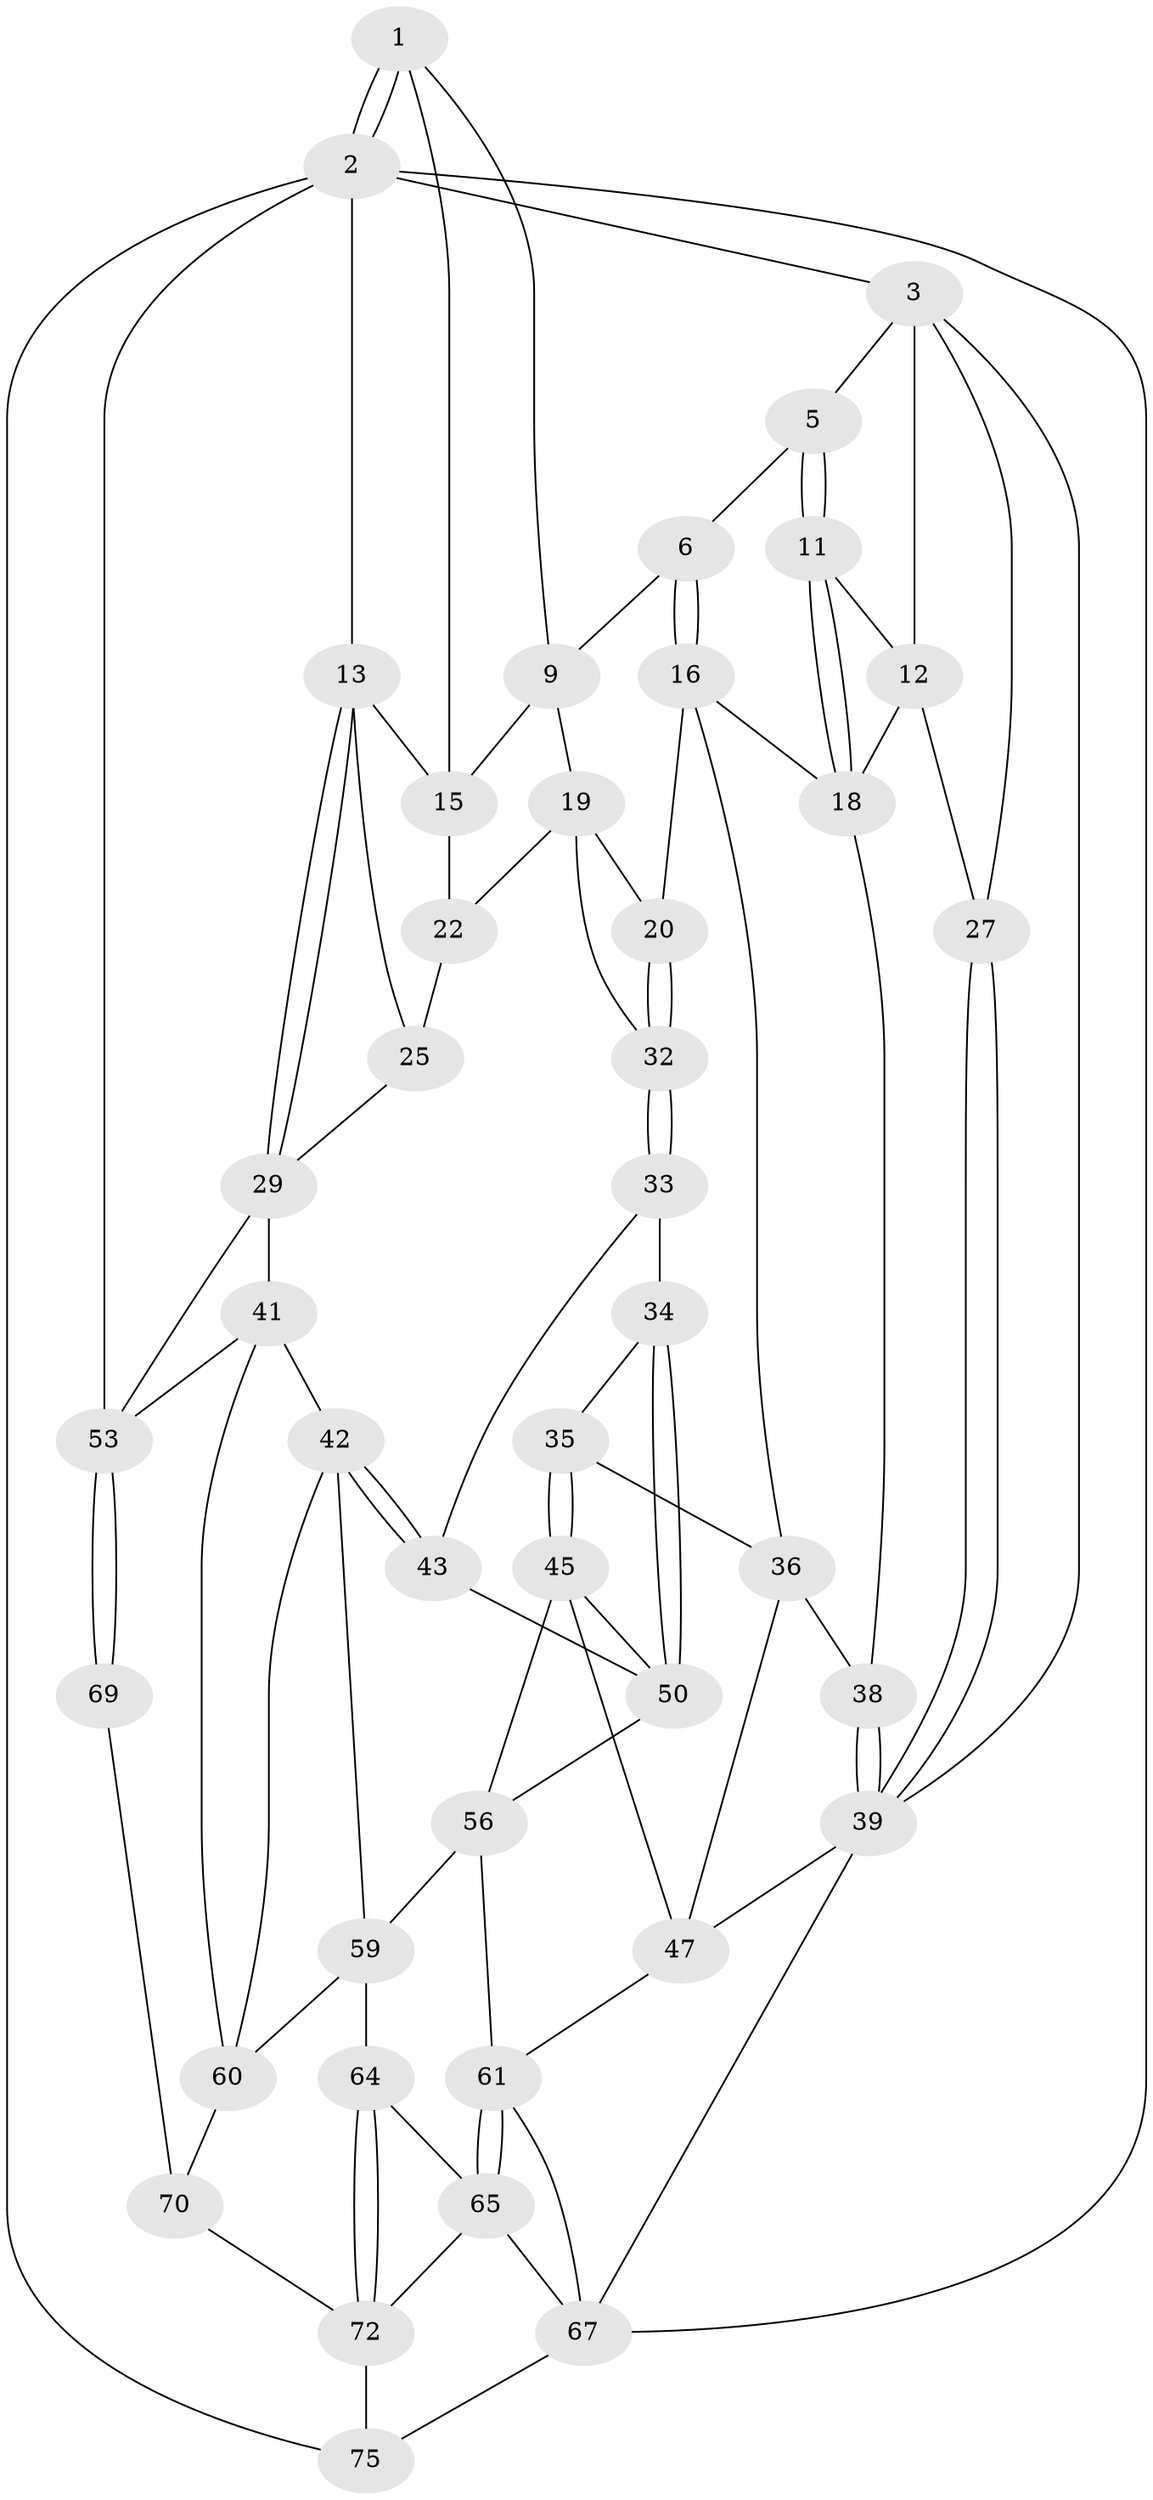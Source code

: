 // original degree distribution, {3: 0.02666666666666667, 5: 0.56, 4: 0.22666666666666666, 6: 0.18666666666666668}
// Generated by graph-tools (version 1.1) at 2025/42/03/06/25 10:42:31]
// undirected, 43 vertices, 94 edges
graph export_dot {
graph [start="1"]
  node [color=gray90,style=filled];
  1 [pos="+0.8199171142040036+0",super="+8"];
  2 [pos="+1+0",super="+52"];
  3 [pos="+0+0",super="+4"];
  5 [pos="+0.32490706679243303+0"];
  6 [pos="+0.45600076182563076+0",super="+7"];
  9 [pos="+0.747370020506807+0.03853849302032951",super="+10"];
  11 [pos="+0.2895504332880009+0.10998615893287372"];
  12 [pos="+0.24212843932647266+0.0648359677792846",super="+26"];
  13 [pos="+1+0",super="+14"];
  15 [pos="+0.8419695105490084+0.055991682344958736",super="+21"];
  16 [pos="+0.4868377252155078+0.048115333550008695",super="+17"];
  18 [pos="+0.3062621457056606+0.1435662934953503",super="+31"];
  19 [pos="+0.6969117170620054+0.06564680211487789",super="+24"];
  20 [pos="+0.4937139383988967+0.05415245356437729"];
  22 [pos="+0.7773858599402775+0.07422305171006661",super="+23"];
  25 [pos="+0.8463854746263527+0.08171672894363885",super="+28"];
  27 [pos="+0+0.023596995020308598"];
  29 [pos="+1+0.3404440982178925",super="+30"];
  32 [pos="+0.54765470011408+0.14091122005749254",super="+37"];
  33 [pos="+0.49521351186199036+0.30278456670308584",super="+44"];
  34 [pos="+0.48355412872553666+0.30526410480845323"];
  35 [pos="+0.41160993141132735+0.2670078724475359"];
  36 [pos="+0.4008197439852046+0.2578940213115778",super="+40"];
  38 [pos="+0.25827541678835003+0.18441851647832017"];
  39 [pos="+0+0.4269523608781647",super="+49"];
  41 [pos="+0.9229862214272175+0.3437847801753159",super="+55"];
  42 [pos="+0.7272843452149161+0.42653510298005815",super="+58"];
  43 [pos="+0.643490143059294+0.39071226097228057"];
  45 [pos="+0.35931883719595215+0.44760000015531604",super="+46"];
  47 [pos="+0.23549648530119519+0.42568255150889145",super="+48"];
  50 [pos="+0.44186360426338717+0.41511078609651203",super="+51"];
  53 [pos="+1+0.7547794040443995",super="+54"];
  56 [pos="+0.5264310458388509+0.5943317358442457",super="+57"];
  59 [pos="+0.5439639725044917+0.6028449324438007",super="+63"];
  60 [pos="+0.7652374298575354+0.6361803473392296",super="+66"];
  61 [pos="+0.37976264109084273+0.7036848777772757",super="+62"];
  64 [pos="+0.5974092810900816+0.8184640711060495"];
  65 [pos="+0.3774829285673032+0.8271872814005803",super="+73"];
  67 [pos="+0.18934508522985283+1",super="+68"];
  69 [pos="+1+0.757939763595194"];
  70 [pos="+0.7747166270693034+0.6537881059053543",super="+71"];
  72 [pos="+0.7167561638566777+0.9248268773511295",super="+74"];
  75 [pos="+0.7273193751971273+1"];
  1 -- 2;
  1 -- 2;
  1 -- 9;
  1 -- 15;
  2 -- 3;
  2 -- 13;
  2 -- 75;
  2 -- 67;
  2 -- 53;
  3 -- 27;
  3 -- 39;
  3 -- 12;
  3 -- 5;
  5 -- 6;
  5 -- 11;
  5 -- 11;
  6 -- 16;
  6 -- 16;
  6 -- 9;
  9 -- 15;
  9 -- 19;
  11 -- 12;
  11 -- 18;
  11 -- 18;
  12 -- 27;
  12 -- 18;
  13 -- 29;
  13 -- 29;
  13 -- 25;
  13 -- 15;
  15 -- 22;
  16 -- 20;
  16 -- 18;
  16 -- 36;
  18 -- 38;
  19 -- 20;
  19 -- 22;
  19 -- 32;
  20 -- 32;
  20 -- 32;
  22 -- 25 [weight=2];
  25 -- 29;
  27 -- 39;
  27 -- 39;
  29 -- 53;
  29 -- 41;
  32 -- 33 [weight=2];
  32 -- 33;
  33 -- 34;
  33 -- 43;
  34 -- 35;
  34 -- 50;
  34 -- 50;
  35 -- 36;
  35 -- 45;
  35 -- 45;
  36 -- 38;
  36 -- 47;
  38 -- 39;
  38 -- 39;
  39 -- 67;
  39 -- 47;
  41 -- 42;
  41 -- 60;
  41 -- 53;
  42 -- 43;
  42 -- 43;
  42 -- 59;
  42 -- 60;
  43 -- 50;
  45 -- 50;
  45 -- 47;
  45 -- 56;
  47 -- 61;
  50 -- 56;
  53 -- 69;
  53 -- 69;
  56 -- 59;
  56 -- 61;
  59 -- 64;
  59 -- 60;
  60 -- 70;
  61 -- 65;
  61 -- 65;
  61 -- 67;
  64 -- 65;
  64 -- 72;
  64 -- 72;
  65 -- 67;
  65 -- 72;
  67 -- 75;
  69 -- 70 [weight=2];
  70 -- 72;
  72 -- 75;
}
